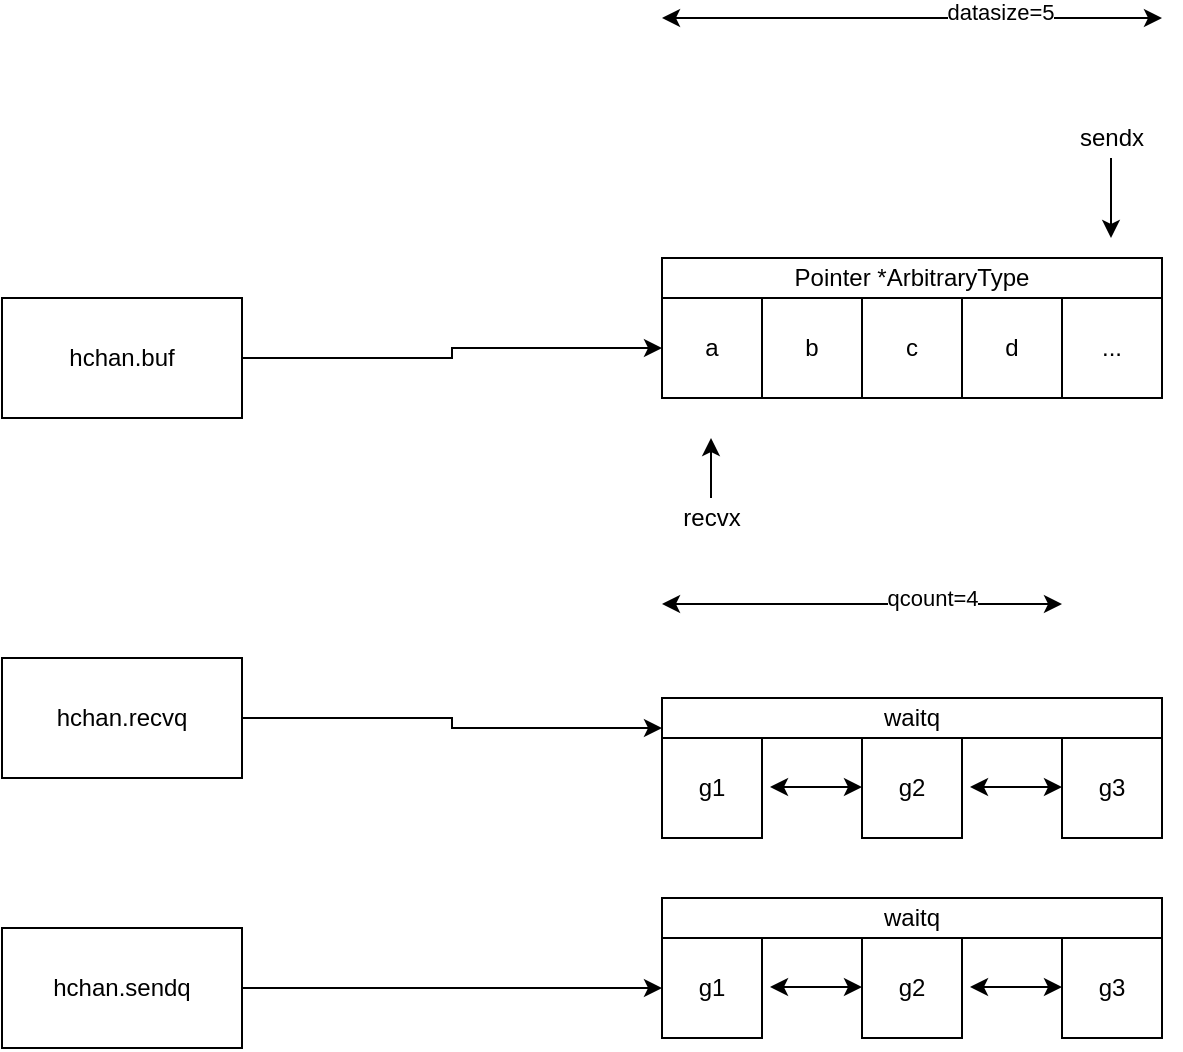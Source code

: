 <mxfile version="14.7.6" type="github">
  <diagram id="vND71lBDzILibV6Dav3H" name="Page-1">
    <mxGraphModel dx="1426" dy="704" grid="1" gridSize="10" guides="1" tooltips="1" connect="1" arrows="1" fold="1" page="1" pageScale="1" pageWidth="827" pageHeight="1169" math="0" shadow="0">
      <root>
        <mxCell id="0" />
        <mxCell id="1" parent="0" />
        <mxCell id="9gEw9Mo14xb1F1GqbIKO-8" style="edgeStyle=orthogonalEdgeStyle;rounded=0;orthogonalLoop=1;jettySize=auto;html=1;entryX=0;entryY=0.5;entryDx=0;entryDy=0;" parent="1" source="9gEw9Mo14xb1F1GqbIKO-1" target="9gEw9Mo14xb1F1GqbIKO-3" edge="1">
          <mxGeometry relative="1" as="geometry" />
        </mxCell>
        <mxCell id="9gEw9Mo14xb1F1GqbIKO-1" value="hchan.buf" style="rounded=0;whiteSpace=wrap;html=1;" parent="1" vertex="1">
          <mxGeometry x="50" y="170" width="120" height="60" as="geometry" />
        </mxCell>
        <mxCell id="9gEw9Mo14xb1F1GqbIKO-3" value="a" style="whiteSpace=wrap;html=1;aspect=fixed;" parent="1" vertex="1">
          <mxGeometry x="380" y="170" width="50" height="50" as="geometry" />
        </mxCell>
        <mxCell id="9gEw9Mo14xb1F1GqbIKO-4" value="b" style="whiteSpace=wrap;html=1;aspect=fixed;" parent="1" vertex="1">
          <mxGeometry x="430" y="170" width="50" height="50" as="geometry" />
        </mxCell>
        <mxCell id="9gEw9Mo14xb1F1GqbIKO-5" value="c" style="whiteSpace=wrap;html=1;aspect=fixed;" parent="1" vertex="1">
          <mxGeometry x="480" y="170" width="50" height="50" as="geometry" />
        </mxCell>
        <mxCell id="9gEw9Mo14xb1F1GqbIKO-6" value="d" style="whiteSpace=wrap;html=1;aspect=fixed;" parent="1" vertex="1">
          <mxGeometry x="530" y="170" width="50" height="50" as="geometry" />
        </mxCell>
        <mxCell id="9gEw9Mo14xb1F1GqbIKO-7" value="..." style="whiteSpace=wrap;html=1;aspect=fixed;" parent="1" vertex="1">
          <mxGeometry x="580" y="170" width="50" height="50" as="geometry" />
        </mxCell>
        <mxCell id="9gEw9Mo14xb1F1GqbIKO-30" style="edgeStyle=orthogonalEdgeStyle;rounded=0;orthogonalLoop=1;jettySize=auto;html=1;entryX=0;entryY=0.75;entryDx=0;entryDy=0;" parent="1" source="9gEw9Mo14xb1F1GqbIKO-9" target="9gEw9Mo14xb1F1GqbIKO-28" edge="1">
          <mxGeometry relative="1" as="geometry" />
        </mxCell>
        <mxCell id="9gEw9Mo14xb1F1GqbIKO-9" value="hchan.recvq" style="rounded=0;whiteSpace=wrap;html=1;" parent="1" vertex="1">
          <mxGeometry x="50" y="350" width="120" height="60" as="geometry" />
        </mxCell>
        <mxCell id="9gEw9Mo14xb1F1GqbIKO-31" style="edgeStyle=orthogonalEdgeStyle;rounded=0;orthogonalLoop=1;jettySize=auto;html=1;entryX=0;entryY=0.5;entryDx=0;entryDy=0;" parent="1" source="9gEw9Mo14xb1F1GqbIKO-10" target="9gEw9Mo14xb1F1GqbIKO-22" edge="1">
          <mxGeometry relative="1" as="geometry" />
        </mxCell>
        <mxCell id="9gEw9Mo14xb1F1GqbIKO-10" value="hchan.sendq" style="rounded=0;whiteSpace=wrap;html=1;" parent="1" vertex="1">
          <mxGeometry x="50" y="485" width="120" height="60" as="geometry" />
        </mxCell>
        <mxCell id="9gEw9Mo14xb1F1GqbIKO-12" value="Pointer *ArbitraryType" style="rounded=0;whiteSpace=wrap;html=1;" parent="1" vertex="1">
          <mxGeometry x="380" y="150" width="250" height="20" as="geometry" />
        </mxCell>
        <mxCell id="9gEw9Mo14xb1F1GqbIKO-13" value="g1" style="whiteSpace=wrap;html=1;aspect=fixed;" parent="1" vertex="1">
          <mxGeometry x="380" y="390" width="50" height="50" as="geometry" />
        </mxCell>
        <mxCell id="9gEw9Mo14xb1F1GqbIKO-14" value="g2" style="whiteSpace=wrap;html=1;aspect=fixed;" parent="1" vertex="1">
          <mxGeometry x="480" y="390" width="50" height="50" as="geometry" />
        </mxCell>
        <mxCell id="9gEw9Mo14xb1F1GqbIKO-15" value="g3" style="whiteSpace=wrap;html=1;aspect=fixed;" parent="1" vertex="1">
          <mxGeometry x="580" y="390" width="50" height="50" as="geometry" />
        </mxCell>
        <mxCell id="9gEw9Mo14xb1F1GqbIKO-17" value="" style="endArrow=classic;startArrow=classic;html=1;" parent="1" edge="1">
          <mxGeometry width="50" height="50" relative="1" as="geometry">
            <mxPoint x="434" y="414.5" as="sourcePoint" />
            <mxPoint x="480" y="414.5" as="targetPoint" />
          </mxGeometry>
        </mxCell>
        <mxCell id="9gEw9Mo14xb1F1GqbIKO-18" value="" style="endArrow=classic;startArrow=classic;html=1;" parent="1" edge="1">
          <mxGeometry width="50" height="50" relative="1" as="geometry">
            <mxPoint x="534" y="414.5" as="sourcePoint" />
            <mxPoint x="580" y="414.5" as="targetPoint" />
          </mxGeometry>
        </mxCell>
        <mxCell id="9gEw9Mo14xb1F1GqbIKO-22" value="g1" style="whiteSpace=wrap;html=1;aspect=fixed;" parent="1" vertex="1">
          <mxGeometry x="380" y="490" width="50" height="50" as="geometry" />
        </mxCell>
        <mxCell id="9gEw9Mo14xb1F1GqbIKO-23" value="g2" style="whiteSpace=wrap;html=1;aspect=fixed;" parent="1" vertex="1">
          <mxGeometry x="480" y="490" width="50" height="50" as="geometry" />
        </mxCell>
        <mxCell id="9gEw9Mo14xb1F1GqbIKO-24" value="g3" style="whiteSpace=wrap;html=1;aspect=fixed;" parent="1" vertex="1">
          <mxGeometry x="580" y="490" width="50" height="50" as="geometry" />
        </mxCell>
        <mxCell id="9gEw9Mo14xb1F1GqbIKO-25" value="" style="endArrow=classic;startArrow=classic;html=1;" parent="1" edge="1">
          <mxGeometry width="50" height="50" relative="1" as="geometry">
            <mxPoint x="434" y="514.5" as="sourcePoint" />
            <mxPoint x="480" y="514.5" as="targetPoint" />
          </mxGeometry>
        </mxCell>
        <mxCell id="9gEw9Mo14xb1F1GqbIKO-26" value="" style="endArrow=classic;startArrow=classic;html=1;" parent="1" edge="1">
          <mxGeometry width="50" height="50" relative="1" as="geometry">
            <mxPoint x="534" y="514.5" as="sourcePoint" />
            <mxPoint x="580" y="514.5" as="targetPoint" />
          </mxGeometry>
        </mxCell>
        <mxCell id="9gEw9Mo14xb1F1GqbIKO-28" value="waitq" style="rounded=0;whiteSpace=wrap;html=1;" parent="1" vertex="1">
          <mxGeometry x="380" y="370" width="250" height="20" as="geometry" />
        </mxCell>
        <mxCell id="9gEw9Mo14xb1F1GqbIKO-32" value="waitq" style="rounded=0;whiteSpace=wrap;html=1;" parent="1" vertex="1">
          <mxGeometry x="380" y="470" width="250" height="20" as="geometry" />
        </mxCell>
        <mxCell id="76qmlr3v4MU4s4Z6uiyM-1" value="" style="endArrow=classic;startArrow=classic;html=1;" edge="1" parent="1">
          <mxGeometry width="50" height="50" relative="1" as="geometry">
            <mxPoint x="380" y="30" as="sourcePoint" />
            <mxPoint x="630" y="30" as="targetPoint" />
          </mxGeometry>
        </mxCell>
        <mxCell id="76qmlr3v4MU4s4Z6uiyM-2" value="datasize=5" style="edgeLabel;html=1;align=center;verticalAlign=middle;resizable=0;points=[];" vertex="1" connectable="0" parent="76qmlr3v4MU4s4Z6uiyM-1">
          <mxGeometry x="0.352" y="3" relative="1" as="geometry">
            <mxPoint as="offset" />
          </mxGeometry>
        </mxCell>
        <mxCell id="76qmlr3v4MU4s4Z6uiyM-3" value="" style="endArrow=classic;startArrow=classic;html=1;" edge="1" parent="1">
          <mxGeometry width="50" height="50" relative="1" as="geometry">
            <mxPoint x="380" y="323" as="sourcePoint" />
            <mxPoint x="580" y="323" as="targetPoint" />
          </mxGeometry>
        </mxCell>
        <mxCell id="76qmlr3v4MU4s4Z6uiyM-4" value="qcount=4" style="edgeLabel;html=1;align=center;verticalAlign=middle;resizable=0;points=[];" vertex="1" connectable="0" parent="76qmlr3v4MU4s4Z6uiyM-3">
          <mxGeometry x="0.352" y="3" relative="1" as="geometry">
            <mxPoint as="offset" />
          </mxGeometry>
        </mxCell>
        <mxCell id="76qmlr3v4MU4s4Z6uiyM-7" value="" style="endArrow=classic;html=1;" edge="1" parent="1">
          <mxGeometry width="50" height="50" relative="1" as="geometry">
            <mxPoint x="604.5" y="100" as="sourcePoint" />
            <mxPoint x="604.5" y="140" as="targetPoint" />
          </mxGeometry>
        </mxCell>
        <mxCell id="76qmlr3v4MU4s4Z6uiyM-8" value="sendx" style="text;html=1;strokeColor=none;fillColor=none;align=center;verticalAlign=middle;whiteSpace=wrap;rounded=0;" vertex="1" parent="1">
          <mxGeometry x="585" y="80" width="40" height="20" as="geometry" />
        </mxCell>
        <mxCell id="76qmlr3v4MU4s4Z6uiyM-9" value="" style="endArrow=classic;html=1;" edge="1" parent="1">
          <mxGeometry width="50" height="50" relative="1" as="geometry">
            <mxPoint x="404.5" y="270" as="sourcePoint" />
            <mxPoint x="404.5" y="240" as="targetPoint" />
          </mxGeometry>
        </mxCell>
        <mxCell id="76qmlr3v4MU4s4Z6uiyM-10" value="recvx" style="text;html=1;strokeColor=none;fillColor=none;align=center;verticalAlign=middle;whiteSpace=wrap;rounded=0;" vertex="1" parent="1">
          <mxGeometry x="385" y="270" width="40" height="20" as="geometry" />
        </mxCell>
      </root>
    </mxGraphModel>
  </diagram>
</mxfile>
